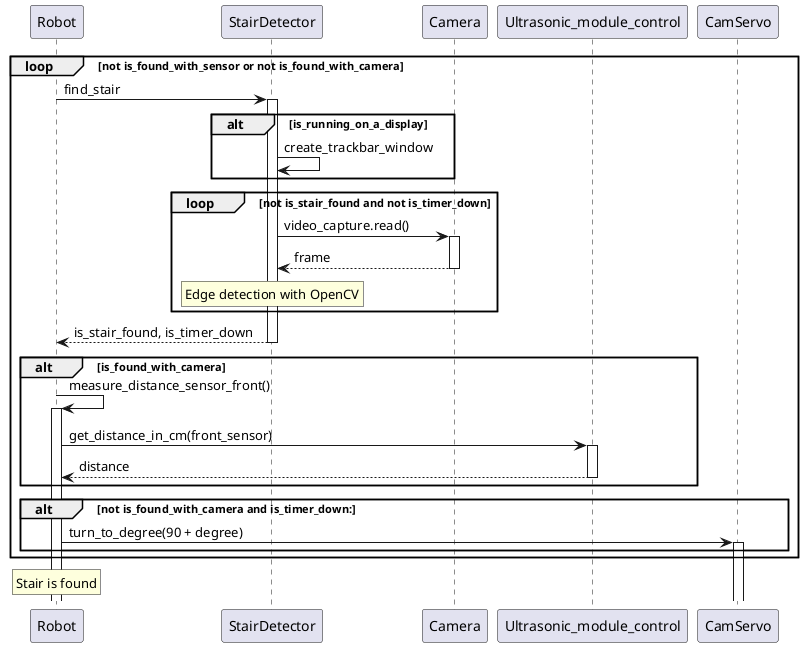 @startuml
'https://plantuml.com/sequence-diagram

loop not is_found_with_sensor or not is_found_with_camera
    Robot -> StairDetector ++: find_stair
    alt is_running_on_a_display
        StairDetector -> StairDetector : create_trackbar_window
    end
        loop not is_stair_found and not is_timer_down
            StairDetector -> Camera ++: video_capture.read()
            return frame
                    rnote over StairDetector
Edge detection with OpenCV
                    end note
        end
        return is_stair_found, is_timer_down
    alt is_found_with_camera
    Robot -> Robot ++ : measure_distance_sensor_front()
    Robot -> Ultrasonic_module_control ++: get_distance_in_cm(front_sensor)
    return distance
    end
    alt not is_found_with_camera and is_timer_down:
    Robot -> CamServo ++: turn_to_degree(90 + degree)
    end
end
rnote over Robot
Stair is found
end rnote

@enduml